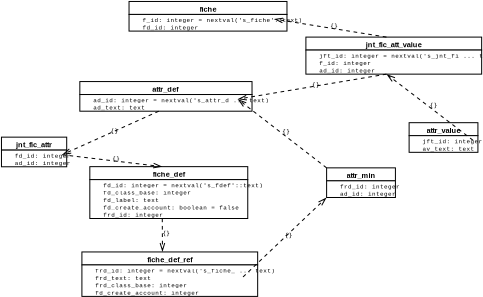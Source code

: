 <?xml version="1.0" encoding="UTF-8"?>
<dia:diagram xmlns:dia="http://www.lysator.liu.se/~alla/dia/"><dia:layer name="Background" visible="true"><dia:object type="UML - Class" version="0" id="O0"><dia:attribute name="obj_pos"><dia:point val="8.839,18.068"/></dia:attribute><dia:attribute name="obj_bb"><dia:rectangle val="8.789,18.018;25.939,21.318"/></dia:attribute><dia:attribute name="elem_corner"><dia:point val="8.839,18.068"/></dia:attribute><dia:attribute name="elem_width"><dia:real val="17.05"/></dia:attribute><dia:attribute name="elem_height"><dia:real val="3.2"/></dia:attribute><dia:attribute name="name"><dia:string>#attr_def#</dia:string></dia:attribute><dia:attribute name="stereotype"><dia:string>##</dia:string></dia:attribute><dia:attribute name="comment"><dia:string>##</dia:string></dia:attribute><dia:attribute name="abstract"><dia:boolean val="false"/></dia:attribute><dia:attribute name="suppress_attributes"><dia:boolean val="false"/></dia:attribute><dia:attribute name="suppress_operations"><dia:boolean val="false"/></dia:attribute><dia:attribute name="visible_attributes"><dia:boolean val="true"/></dia:attribute><dia:attribute name="visible_operations"><dia:boolean val="false"/></dia:attribute><dia:attribute name="visible_comments"><dia:boolean val="false"/></dia:attribute><dia:attribute name="foreground_color"><dia:color val="#000000"/></dia:attribute><dia:attribute name="background_color"><dia:color val="#ffffff"/></dia:attribute><dia:attribute name="normal_font"><dia:font family="courier new" style="0" name="Courier"/></dia:attribute><dia:attribute name="abstract_font"><dia:font family="Courier New" style="4" name="Courier-Bold"/></dia:attribute><dia:attribute name="polymorphic_font"><dia:font family="monospace" style="8" name="Courier"/></dia:attribute><dia:attribute name="classname_font"><dia:font family="arial" style="80" name="Helvetica-Bold"/></dia:attribute><dia:attribute name="abstract_classname_font"><dia:font family="Arial" style="84" name="Helvetica-Bold"/></dia:attribute><dia:attribute name="comment_font"><dia:font family="sans" style="8" name="Courier"/></dia:attribute><dia:attribute name="font_height"><dia:real val="0.8"/></dia:attribute><dia:attribute name="polymorphic_font_height"><dia:real val="0.8"/></dia:attribute><dia:attribute name="abstract_font_height"><dia:real val="0.8"/></dia:attribute><dia:attribute name="classname_font_height"><dia:real val="1"/></dia:attribute><dia:attribute name="abstract_classname_font_height"><dia:real val="1"/></dia:attribute><dia:attribute name="comment_font_height"><dia:real val="1"/></dia:attribute><dia:attribute name="attributes"><dia:composite type="umlattribute"><dia:attribute name="name"><dia:string>#  ad_id#</dia:string></dia:attribute><dia:attribute name="type"><dia:string>#integer#</dia:string></dia:attribute><dia:attribute name="value"><dia:string>#nextval('s_attr_d ... text)#</dia:string></dia:attribute><dia:attribute name="comment"><dia:string>##</dia:string></dia:attribute><dia:attribute name="visibility"><dia:enum val="3"/></dia:attribute><dia:attribute name="abstract"><dia:boolean val="false"/></dia:attribute><dia:attribute name="class_scope"><dia:boolean val="false"/></dia:attribute></dia:composite><dia:composite type="umlattribute"><dia:attribute name="name"><dia:string>#  ad_text#</dia:string></dia:attribute><dia:attribute name="type"><dia:string>#text#</dia:string></dia:attribute><dia:attribute name="value"><dia:string>##</dia:string></dia:attribute><dia:attribute name="comment"><dia:string>##</dia:string></dia:attribute><dia:attribute name="visibility"><dia:enum val="3"/></dia:attribute><dia:attribute name="abstract"><dia:boolean val="false"/></dia:attribute><dia:attribute name="class_scope"><dia:boolean val="false"/></dia:attribute></dia:composite></dia:attribute><dia:attribute name="operations"/><dia:attribute name="template"><dia:boolean val="false"/></dia:attribute><dia:attribute name="templates"/></dia:object><dia:object type="UML - Class" version="0" id="O1"><dia:attribute name="obj_pos"><dia:point val="35.489,27.387"/></dia:attribute><dia:attribute name="obj_bb"><dia:rectangle val="35.439,27.337;42.439,30.637"/></dia:attribute><dia:attribute name="elem_corner"><dia:point val="35.489,27.387"/></dia:attribute><dia:attribute name="elem_width"><dia:real val="6.9"/></dia:attribute><dia:attribute name="elem_height"><dia:real val="3.2"/></dia:attribute><dia:attribute name="name"><dia:string>#attr_min#</dia:string></dia:attribute><dia:attribute name="stereotype"><dia:string>##</dia:string></dia:attribute><dia:attribute name="comment"><dia:string>##</dia:string></dia:attribute><dia:attribute name="abstract"><dia:boolean val="false"/></dia:attribute><dia:attribute name="suppress_attributes"><dia:boolean val="false"/></dia:attribute><dia:attribute name="suppress_operations"><dia:boolean val="false"/></dia:attribute><dia:attribute name="visible_attributes"><dia:boolean val="true"/></dia:attribute><dia:attribute name="visible_operations"><dia:boolean val="false"/></dia:attribute><dia:attribute name="visible_comments"><dia:boolean val="false"/></dia:attribute><dia:attribute name="foreground_color"><dia:color val="#000000"/></dia:attribute><dia:attribute name="background_color"><dia:color val="#ffffff"/></dia:attribute><dia:attribute name="normal_font"><dia:font family="courier new" style="0" name="Courier"/></dia:attribute><dia:attribute name="abstract_font"><dia:font family="Courier New" style="4" name="Courier-Bold"/></dia:attribute><dia:attribute name="polymorphic_font"><dia:font family="monospace" style="8" name="Courier"/></dia:attribute><dia:attribute name="classname_font"><dia:font family="arial" style="80" name="Helvetica-Bold"/></dia:attribute><dia:attribute name="abstract_classname_font"><dia:font family="Arial" style="84" name="Helvetica-Bold"/></dia:attribute><dia:attribute name="comment_font"><dia:font family="sans" style="8" name="Courier"/></dia:attribute><dia:attribute name="font_height"><dia:real val="0.8"/></dia:attribute><dia:attribute name="polymorphic_font_height"><dia:real val="0.8"/></dia:attribute><dia:attribute name="abstract_font_height"><dia:real val="0.8"/></dia:attribute><dia:attribute name="classname_font_height"><dia:real val="1"/></dia:attribute><dia:attribute name="abstract_classname_font_height"><dia:real val="1"/></dia:attribute><dia:attribute name="comment_font_height"><dia:real val="1"/></dia:attribute><dia:attribute name="attributes"><dia:composite type="umlattribute"><dia:attribute name="name"><dia:string>#  frd_id#</dia:string></dia:attribute><dia:attribute name="type"><dia:string>#integer#</dia:string></dia:attribute><dia:attribute name="value"><dia:string>##</dia:string></dia:attribute><dia:attribute name="comment"><dia:string>##</dia:string></dia:attribute><dia:attribute name="visibility"><dia:enum val="3"/></dia:attribute><dia:attribute name="abstract"><dia:boolean val="false"/></dia:attribute><dia:attribute name="class_scope"><dia:boolean val="false"/></dia:attribute></dia:composite><dia:composite type="umlattribute"><dia:attribute name="name"><dia:string>#  ad_id#</dia:string></dia:attribute><dia:attribute name="type"><dia:string>#integer#</dia:string></dia:attribute><dia:attribute name="value"><dia:string>##</dia:string></dia:attribute><dia:attribute name="comment"><dia:string>##</dia:string></dia:attribute><dia:attribute name="visibility"><dia:enum val="3"/></dia:attribute><dia:attribute name="abstract"><dia:boolean val="false"/></dia:attribute><dia:attribute name="class_scope"><dia:boolean val="false"/></dia:attribute></dia:composite></dia:attribute><dia:attribute name="operations"/><dia:attribute name="template"><dia:boolean val="false"/></dia:attribute><dia:attribute name="templates"/></dia:object><dia:object type="UML - Class" version="0" id="O2"><dia:attribute name="obj_pos"><dia:point val="44.398,22.509"/></dia:attribute><dia:attribute name="obj_bb"><dia:rectangle val="44.348,22.459;51.348,25.759"/></dia:attribute><dia:attribute name="elem_corner"><dia:point val="44.398,22.509"/></dia:attribute><dia:attribute name="elem_width"><dia:real val="6.9"/></dia:attribute><dia:attribute name="elem_height"><dia:real val="3.2"/></dia:attribute><dia:attribute name="name"><dia:string>#attr_value#</dia:string></dia:attribute><dia:attribute name="stereotype"><dia:string>##</dia:string></dia:attribute><dia:attribute name="comment"><dia:string>##</dia:string></dia:attribute><dia:attribute name="abstract"><dia:boolean val="false"/></dia:attribute><dia:attribute name="suppress_attributes"><dia:boolean val="false"/></dia:attribute><dia:attribute name="suppress_operations"><dia:boolean val="false"/></dia:attribute><dia:attribute name="visible_attributes"><dia:boolean val="true"/></dia:attribute><dia:attribute name="visible_operations"><dia:boolean val="false"/></dia:attribute><dia:attribute name="visible_comments"><dia:boolean val="false"/></dia:attribute><dia:attribute name="foreground_color"><dia:color val="#000000"/></dia:attribute><dia:attribute name="background_color"><dia:color val="#ffffff"/></dia:attribute><dia:attribute name="normal_font"><dia:font family="courier new" style="0" name="Courier"/></dia:attribute><dia:attribute name="abstract_font"><dia:font family="Courier New" style="4" name="Courier-Bold"/></dia:attribute><dia:attribute name="polymorphic_font"><dia:font family="monospace" style="8" name="Courier"/></dia:attribute><dia:attribute name="classname_font"><dia:font family="arial" style="80" name="Helvetica-Bold"/></dia:attribute><dia:attribute name="abstract_classname_font"><dia:font family="Arial" style="84" name="Helvetica-Bold"/></dia:attribute><dia:attribute name="comment_font"><dia:font family="sans" style="8" name="Courier"/></dia:attribute><dia:attribute name="font_height"><dia:real val="0.8"/></dia:attribute><dia:attribute name="polymorphic_font_height"><dia:real val="0.8"/></dia:attribute><dia:attribute name="abstract_font_height"><dia:real val="0.8"/></dia:attribute><dia:attribute name="classname_font_height"><dia:real val="1"/></dia:attribute><dia:attribute name="abstract_classname_font_height"><dia:real val="1"/></dia:attribute><dia:attribute name="comment_font_height"><dia:real val="1"/></dia:attribute><dia:attribute name="attributes"><dia:composite type="umlattribute"><dia:attribute name="name"><dia:string>#  jft_id#</dia:string></dia:attribute><dia:attribute name="type"><dia:string>#integer#</dia:string></dia:attribute><dia:attribute name="value"><dia:string>##</dia:string></dia:attribute><dia:attribute name="comment"><dia:string>##</dia:string></dia:attribute><dia:attribute name="visibility"><dia:enum val="3"/></dia:attribute><dia:attribute name="abstract"><dia:boolean val="false"/></dia:attribute><dia:attribute name="class_scope"><dia:boolean val="false"/></dia:attribute></dia:composite><dia:composite type="umlattribute"><dia:attribute name="name"><dia:string>#  av_text#</dia:string></dia:attribute><dia:attribute name="type"><dia:string>#text#</dia:string></dia:attribute><dia:attribute name="value"><dia:string>##</dia:string></dia:attribute><dia:attribute name="comment"><dia:string>##</dia:string></dia:attribute><dia:attribute name="visibility"><dia:enum val="3"/></dia:attribute><dia:attribute name="abstract"><dia:boolean val="false"/></dia:attribute><dia:attribute name="class_scope"><dia:boolean val="false"/></dia:attribute></dia:composite></dia:attribute><dia:attribute name="operations"/><dia:attribute name="template"><dia:boolean val="false"/></dia:attribute><dia:attribute name="templates"/></dia:object><dia:object type="UML - Class" version="0" id="O3"><dia:attribute name="obj_pos"><dia:point val="14.153,9.418"/></dia:attribute><dia:attribute name="obj_bb"><dia:rectangle val="14.103,9.368;29.853,12.668"/></dia:attribute><dia:attribute name="elem_corner"><dia:point val="14.153,9.418"/></dia:attribute><dia:attribute name="elem_width"><dia:real val="15.65"/></dia:attribute><dia:attribute name="elem_height"><dia:real val="3.2"/></dia:attribute><dia:attribute name="name"><dia:string>#fiche#</dia:string></dia:attribute><dia:attribute name="stereotype"><dia:string>##</dia:string></dia:attribute><dia:attribute name="comment"><dia:string>##</dia:string></dia:attribute><dia:attribute name="abstract"><dia:boolean val="false"/></dia:attribute><dia:attribute name="suppress_attributes"><dia:boolean val="false"/></dia:attribute><dia:attribute name="suppress_operations"><dia:boolean val="false"/></dia:attribute><dia:attribute name="visible_attributes"><dia:boolean val="true"/></dia:attribute><dia:attribute name="visible_operations"><dia:boolean val="false"/></dia:attribute><dia:attribute name="visible_comments"><dia:boolean val="false"/></dia:attribute><dia:attribute name="foreground_color"><dia:color val="#000000"/></dia:attribute><dia:attribute name="background_color"><dia:color val="#ffffff"/></dia:attribute><dia:attribute name="normal_font"><dia:font family="courier new" style="0" name="Courier"/></dia:attribute><dia:attribute name="abstract_font"><dia:font family="Courier New" style="4" name="Courier-Bold"/></dia:attribute><dia:attribute name="polymorphic_font"><dia:font family="monospace" style="8" name="Courier"/></dia:attribute><dia:attribute name="classname_font"><dia:font family="arial" style="80" name="Helvetica-Bold"/></dia:attribute><dia:attribute name="abstract_classname_font"><dia:font family="Arial" style="84" name="Helvetica-Bold"/></dia:attribute><dia:attribute name="comment_font"><dia:font family="sans" style="8" name="Courier"/></dia:attribute><dia:attribute name="font_height"><dia:real val="0.8"/></dia:attribute><dia:attribute name="polymorphic_font_height"><dia:real val="0.8"/></dia:attribute><dia:attribute name="abstract_font_height"><dia:real val="0.8"/></dia:attribute><dia:attribute name="classname_font_height"><dia:real val="1"/></dia:attribute><dia:attribute name="abstract_classname_font_height"><dia:real val="1"/></dia:attribute><dia:attribute name="comment_font_height"><dia:real val="1"/></dia:attribute><dia:attribute name="attributes"><dia:composite type="umlattribute"><dia:attribute name="name"><dia:string>#  f_id#</dia:string></dia:attribute><dia:attribute name="type"><dia:string>#integer#</dia:string></dia:attribute><dia:attribute name="value"><dia:string>#nextval('s_fiche'::text)#</dia:string></dia:attribute><dia:attribute name="comment"><dia:string>##</dia:string></dia:attribute><dia:attribute name="visibility"><dia:enum val="3"/></dia:attribute><dia:attribute name="abstract"><dia:boolean val="false"/></dia:attribute><dia:attribute name="class_scope"><dia:boolean val="false"/></dia:attribute></dia:composite><dia:composite type="umlattribute"><dia:attribute name="name"><dia:string>#  fd_id#</dia:string></dia:attribute><dia:attribute name="type"><dia:string>#integer#</dia:string></dia:attribute><dia:attribute name="value"><dia:string>##</dia:string></dia:attribute><dia:attribute name="comment"><dia:string>##</dia:string></dia:attribute><dia:attribute name="visibility"><dia:enum val="3"/></dia:attribute><dia:attribute name="abstract"><dia:boolean val="false"/></dia:attribute><dia:attribute name="class_scope"><dia:boolean val="false"/></dia:attribute></dia:composite></dia:attribute><dia:attribute name="operations"/><dia:attribute name="template"><dia:boolean val="false"/></dia:attribute><dia:attribute name="templates"/></dia:object><dia:object type="UML - Class" version="0" id="O4"><dia:attribute name="obj_pos"><dia:point val="9.918,27.256"/></dia:attribute><dia:attribute name="obj_bb"><dia:rectangle val="9.867,27.206;25.617,32.906"/></dia:attribute><dia:attribute name="elem_corner"><dia:point val="9.918,27.256"/></dia:attribute><dia:attribute name="elem_width"><dia:real val="15.65"/></dia:attribute><dia:attribute name="elem_height"><dia:real val="5.6"/></dia:attribute><dia:attribute name="name"><dia:string>#fiche_def#</dia:string></dia:attribute><dia:attribute name="stereotype"><dia:string>##</dia:string></dia:attribute><dia:attribute name="comment"><dia:string>##</dia:string></dia:attribute><dia:attribute name="abstract"><dia:boolean val="false"/></dia:attribute><dia:attribute name="suppress_attributes"><dia:boolean val="false"/></dia:attribute><dia:attribute name="suppress_operations"><dia:boolean val="false"/></dia:attribute><dia:attribute name="visible_attributes"><dia:boolean val="true"/></dia:attribute><dia:attribute name="visible_operations"><dia:boolean val="false"/></dia:attribute><dia:attribute name="visible_comments"><dia:boolean val="false"/></dia:attribute><dia:attribute name="foreground_color"><dia:color val="#000000"/></dia:attribute><dia:attribute name="background_color"><dia:color val="#ffffff"/></dia:attribute><dia:attribute name="normal_font"><dia:font family="courier new" style="0" name="Courier"/></dia:attribute><dia:attribute name="abstract_font"><dia:font family="Courier New" style="4" name="Courier-Bold"/></dia:attribute><dia:attribute name="polymorphic_font"><dia:font family="monospace" style="8" name="Courier"/></dia:attribute><dia:attribute name="classname_font"><dia:font family="arial" style="80" name="Helvetica-Bold"/></dia:attribute><dia:attribute name="abstract_classname_font"><dia:font family="Arial" style="84" name="Helvetica-Bold"/></dia:attribute><dia:attribute name="comment_font"><dia:font family="sans" style="8" name="Courier"/></dia:attribute><dia:attribute name="font_height"><dia:real val="0.8"/></dia:attribute><dia:attribute name="polymorphic_font_height"><dia:real val="0.8"/></dia:attribute><dia:attribute name="abstract_font_height"><dia:real val="0.8"/></dia:attribute><dia:attribute name="classname_font_height"><dia:real val="1"/></dia:attribute><dia:attribute name="abstract_classname_font_height"><dia:real val="1"/></dia:attribute><dia:attribute name="comment_font_height"><dia:real val="1"/></dia:attribute><dia:attribute name="attributes"><dia:composite type="umlattribute"><dia:attribute name="name"><dia:string>#  fd_id#</dia:string></dia:attribute><dia:attribute name="type"><dia:string>#integer#</dia:string></dia:attribute><dia:attribute name="value"><dia:string>#nextval('s_fdef'::text)#</dia:string></dia:attribute><dia:attribute name="comment"><dia:string>##</dia:string></dia:attribute><dia:attribute name="visibility"><dia:enum val="3"/></dia:attribute><dia:attribute name="abstract"><dia:boolean val="false"/></dia:attribute><dia:attribute name="class_scope"><dia:boolean val="false"/></dia:attribute></dia:composite><dia:composite type="umlattribute"><dia:attribute name="name"><dia:string>#  fd_class_base#</dia:string></dia:attribute><dia:attribute name="type"><dia:string>#integer#</dia:string></dia:attribute><dia:attribute name="value"><dia:string>##</dia:string></dia:attribute><dia:attribute name="comment"><dia:string>##</dia:string></dia:attribute><dia:attribute name="visibility"><dia:enum val="3"/></dia:attribute><dia:attribute name="abstract"><dia:boolean val="false"/></dia:attribute><dia:attribute name="class_scope"><dia:boolean val="false"/></dia:attribute></dia:composite><dia:composite type="umlattribute"><dia:attribute name="name"><dia:string>#  fd_label#</dia:string></dia:attribute><dia:attribute name="type"><dia:string>#text#</dia:string></dia:attribute><dia:attribute name="value"><dia:string>##</dia:string></dia:attribute><dia:attribute name="comment"><dia:string>##</dia:string></dia:attribute><dia:attribute name="visibility"><dia:enum val="3"/></dia:attribute><dia:attribute name="abstract"><dia:boolean val="false"/></dia:attribute><dia:attribute name="class_scope"><dia:boolean val="false"/></dia:attribute></dia:composite><dia:composite type="umlattribute"><dia:attribute name="name"><dia:string>#  fd_create_account#</dia:string></dia:attribute><dia:attribute name="type"><dia:string>#boolean#</dia:string></dia:attribute><dia:attribute name="value"><dia:string>#false#</dia:string></dia:attribute><dia:attribute name="comment"><dia:string>##</dia:string></dia:attribute><dia:attribute name="visibility"><dia:enum val="3"/></dia:attribute><dia:attribute name="abstract"><dia:boolean val="false"/></dia:attribute><dia:attribute name="class_scope"><dia:boolean val="false"/></dia:attribute></dia:composite><dia:composite type="umlattribute"><dia:attribute name="name"><dia:string>#  frd_id#</dia:string></dia:attribute><dia:attribute name="type"><dia:string>#integer#</dia:string></dia:attribute><dia:attribute name="value"><dia:string>##</dia:string></dia:attribute><dia:attribute name="comment"><dia:string>##</dia:string></dia:attribute><dia:attribute name="visibility"><dia:enum val="3"/></dia:attribute><dia:attribute name="abstract"><dia:boolean val="false"/></dia:attribute><dia:attribute name="class_scope"><dia:boolean val="false"/></dia:attribute></dia:composite></dia:attribute><dia:attribute name="operations"/><dia:attribute name="template"><dia:boolean val="false"/></dia:attribute><dia:attribute name="templates"/></dia:object><dia:object type="UML - Class" version="0" id="O5"><dia:attribute name="obj_pos"><dia:point val="9.063,36.468"/></dia:attribute><dia:attribute name="obj_bb"><dia:rectangle val="9.013,36.418;26.513,41.318"/></dia:attribute><dia:attribute name="elem_corner"><dia:point val="9.063,36.468"/></dia:attribute><dia:attribute name="elem_width"><dia:real val="17.4"/></dia:attribute><dia:attribute name="elem_height"><dia:real val="4.8"/></dia:attribute><dia:attribute name="name"><dia:string>#fiche_def_ref#</dia:string></dia:attribute><dia:attribute name="stereotype"><dia:string>##</dia:string></dia:attribute><dia:attribute name="comment"><dia:string>##</dia:string></dia:attribute><dia:attribute name="abstract"><dia:boolean val="false"/></dia:attribute><dia:attribute name="suppress_attributes"><dia:boolean val="false"/></dia:attribute><dia:attribute name="suppress_operations"><dia:boolean val="false"/></dia:attribute><dia:attribute name="visible_attributes"><dia:boolean val="true"/></dia:attribute><dia:attribute name="visible_operations"><dia:boolean val="false"/></dia:attribute><dia:attribute name="visible_comments"><dia:boolean val="false"/></dia:attribute><dia:attribute name="foreground_color"><dia:color val="#000000"/></dia:attribute><dia:attribute name="background_color"><dia:color val="#ffffff"/></dia:attribute><dia:attribute name="normal_font"><dia:font family="courier new" style="0" name="Courier"/></dia:attribute><dia:attribute name="abstract_font"><dia:font family="Courier New" style="4" name="Courier-Bold"/></dia:attribute><dia:attribute name="polymorphic_font"><dia:font family="monospace" style="8" name="Courier"/></dia:attribute><dia:attribute name="classname_font"><dia:font family="arial" style="80" name="Helvetica-Bold"/></dia:attribute><dia:attribute name="abstract_classname_font"><dia:font family="Arial" style="84" name="Helvetica-Bold"/></dia:attribute><dia:attribute name="comment_font"><dia:font family="sans" style="8" name="Courier"/></dia:attribute><dia:attribute name="font_height"><dia:real val="0.8"/></dia:attribute><dia:attribute name="polymorphic_font_height"><dia:real val="0.8"/></dia:attribute><dia:attribute name="abstract_font_height"><dia:real val="0.8"/></dia:attribute><dia:attribute name="classname_font_height"><dia:real val="1"/></dia:attribute><dia:attribute name="abstract_classname_font_height"><dia:real val="1"/></dia:attribute><dia:attribute name="comment_font_height"><dia:real val="1"/></dia:attribute><dia:attribute name="attributes"><dia:composite type="umlattribute"><dia:attribute name="name"><dia:string>#  frd_id#</dia:string></dia:attribute><dia:attribute name="type"><dia:string>#integer#</dia:string></dia:attribute><dia:attribute name="value"><dia:string>#nextval('s_fiche_ ... text)#</dia:string></dia:attribute><dia:attribute name="comment"><dia:string>##</dia:string></dia:attribute><dia:attribute name="visibility"><dia:enum val="3"/></dia:attribute><dia:attribute name="abstract"><dia:boolean val="false"/></dia:attribute><dia:attribute name="class_scope"><dia:boolean val="false"/></dia:attribute></dia:composite><dia:composite type="umlattribute"><dia:attribute name="name"><dia:string>#  frd_text#</dia:string></dia:attribute><dia:attribute name="type"><dia:string>#text#</dia:string></dia:attribute><dia:attribute name="value"><dia:string>##</dia:string></dia:attribute><dia:attribute name="comment"><dia:string>##</dia:string></dia:attribute><dia:attribute name="visibility"><dia:enum val="3"/></dia:attribute><dia:attribute name="abstract"><dia:boolean val="false"/></dia:attribute><dia:attribute name="class_scope"><dia:boolean val="false"/></dia:attribute></dia:composite><dia:composite type="umlattribute"><dia:attribute name="name"><dia:string>#  frd_class_base#</dia:string></dia:attribute><dia:attribute name="type"><dia:string>#integer#</dia:string></dia:attribute><dia:attribute name="value"><dia:string>##</dia:string></dia:attribute><dia:attribute name="comment"><dia:string>##</dia:string></dia:attribute><dia:attribute name="visibility"><dia:enum val="3"/></dia:attribute><dia:attribute name="abstract"><dia:boolean val="false"/></dia:attribute><dia:attribute name="class_scope"><dia:boolean val="false"/></dia:attribute></dia:composite><dia:composite type="umlattribute"><dia:attribute name="name"><dia:string>#  fd_create_account#</dia:string></dia:attribute><dia:attribute name="type"><dia:string>#integer#</dia:string></dia:attribute><dia:attribute name="value"><dia:string>##</dia:string></dia:attribute><dia:attribute name="comment"><dia:string>##</dia:string></dia:attribute><dia:attribute name="visibility"><dia:enum val="3"/></dia:attribute><dia:attribute name="abstract"><dia:boolean val="false"/></dia:attribute><dia:attribute name="class_scope"><dia:boolean val="false"/></dia:attribute></dia:composite></dia:attribute><dia:attribute name="operations"/><dia:attribute name="template"><dia:boolean val="false"/></dia:attribute><dia:attribute name="templates"/></dia:object><dia:object type="UML - Class" version="0" id="O6"><dia:attribute name="obj_pos"><dia:point val="33.252,13.266"/></dia:attribute><dia:attribute name="obj_bb"><dia:rectangle val="33.202,13.216;50.702,17.316"/></dia:attribute><dia:attribute name="elem_corner"><dia:point val="33.252,13.266"/></dia:attribute><dia:attribute name="elem_width"><dia:real val="17.4"/></dia:attribute><dia:attribute name="elem_height"><dia:real val="4"/></dia:attribute><dia:attribute name="name"><dia:string>#jnt_fic_att_value#</dia:string></dia:attribute><dia:attribute name="stereotype"><dia:string>##</dia:string></dia:attribute><dia:attribute name="comment"><dia:string>##</dia:string></dia:attribute><dia:attribute name="abstract"><dia:boolean val="false"/></dia:attribute><dia:attribute name="suppress_attributes"><dia:boolean val="false"/></dia:attribute><dia:attribute name="suppress_operations"><dia:boolean val="false"/></dia:attribute><dia:attribute name="visible_attributes"><dia:boolean val="true"/></dia:attribute><dia:attribute name="visible_operations"><dia:boolean val="false"/></dia:attribute><dia:attribute name="visible_comments"><dia:boolean val="false"/></dia:attribute><dia:attribute name="foreground_color"><dia:color val="#000000"/></dia:attribute><dia:attribute name="background_color"><dia:color val="#ffffff"/></dia:attribute><dia:attribute name="normal_font"><dia:font family="courier new" style="0" name="Courier"/></dia:attribute><dia:attribute name="abstract_font"><dia:font family="Courier New" style="4" name="Courier-Bold"/></dia:attribute><dia:attribute name="polymorphic_font"><dia:font family="monospace" style="8" name="Courier"/></dia:attribute><dia:attribute name="classname_font"><dia:font family="arial" style="80" name="Helvetica-Bold"/></dia:attribute><dia:attribute name="abstract_classname_font"><dia:font family="Arial" style="84" name="Helvetica-Bold"/></dia:attribute><dia:attribute name="comment_font"><dia:font family="sans" style="8" name="Courier"/></dia:attribute><dia:attribute name="font_height"><dia:real val="0.8"/></dia:attribute><dia:attribute name="polymorphic_font_height"><dia:real val="0.8"/></dia:attribute><dia:attribute name="abstract_font_height"><dia:real val="0.8"/></dia:attribute><dia:attribute name="classname_font_height"><dia:real val="1"/></dia:attribute><dia:attribute name="abstract_classname_font_height"><dia:real val="1"/></dia:attribute><dia:attribute name="comment_font_height"><dia:real val="1"/></dia:attribute><dia:attribute name="attributes"><dia:composite type="umlattribute"><dia:attribute name="name"><dia:string>#  jft_id#</dia:string></dia:attribute><dia:attribute name="type"><dia:string>#integer#</dia:string></dia:attribute><dia:attribute name="value"><dia:string>#nextval('s_jnt_fi ... text)#</dia:string></dia:attribute><dia:attribute name="comment"><dia:string>##</dia:string></dia:attribute><dia:attribute name="visibility"><dia:enum val="3"/></dia:attribute><dia:attribute name="abstract"><dia:boolean val="false"/></dia:attribute><dia:attribute name="class_scope"><dia:boolean val="false"/></dia:attribute></dia:composite><dia:composite type="umlattribute"><dia:attribute name="name"><dia:string>#  f_id#</dia:string></dia:attribute><dia:attribute name="type"><dia:string>#integer#</dia:string></dia:attribute><dia:attribute name="value"><dia:string>##</dia:string></dia:attribute><dia:attribute name="comment"><dia:string>##</dia:string></dia:attribute><dia:attribute name="visibility"><dia:enum val="3"/></dia:attribute><dia:attribute name="abstract"><dia:boolean val="false"/></dia:attribute><dia:attribute name="class_scope"><dia:boolean val="false"/></dia:attribute></dia:composite><dia:composite type="umlattribute"><dia:attribute name="name"><dia:string>#  ad_id#</dia:string></dia:attribute><dia:attribute name="type"><dia:string>#integer#</dia:string></dia:attribute><dia:attribute name="value"><dia:string>##</dia:string></dia:attribute><dia:attribute name="comment"><dia:string>##</dia:string></dia:attribute><dia:attribute name="visibility"><dia:enum val="3"/></dia:attribute><dia:attribute name="abstract"><dia:boolean val="false"/></dia:attribute><dia:attribute name="class_scope"><dia:boolean val="false"/></dia:attribute></dia:composite></dia:attribute><dia:attribute name="operations"/><dia:attribute name="template"><dia:boolean val="false"/></dia:attribute><dia:attribute name="templates"/></dia:object><dia:object type="UML - Class" version="0" id="O7"><dia:attribute name="obj_pos"><dia:point val="0.376,24.07"/></dia:attribute><dia:attribute name="obj_bb"><dia:rectangle val="0.326,24.02;6.976,27.32"/></dia:attribute><dia:attribute name="elem_corner"><dia:point val="0.376,24.07"/></dia:attribute><dia:attribute name="elem_width"><dia:real val="6.55"/></dia:attribute><dia:attribute name="elem_height"><dia:real val="3.2"/></dia:attribute><dia:attribute name="name"><dia:string>#jnt_fic_attr#</dia:string></dia:attribute><dia:attribute name="stereotype"><dia:string>##</dia:string></dia:attribute><dia:attribute name="comment"><dia:string>##</dia:string></dia:attribute><dia:attribute name="abstract"><dia:boolean val="false"/></dia:attribute><dia:attribute name="suppress_attributes"><dia:boolean val="false"/></dia:attribute><dia:attribute name="suppress_operations"><dia:boolean val="false"/></dia:attribute><dia:attribute name="visible_attributes"><dia:boolean val="true"/></dia:attribute><dia:attribute name="visible_operations"><dia:boolean val="false"/></dia:attribute><dia:attribute name="visible_comments"><dia:boolean val="false"/></dia:attribute><dia:attribute name="foreground_color"><dia:color val="#000000"/></dia:attribute><dia:attribute name="background_color"><dia:color val="#ffffff"/></dia:attribute><dia:attribute name="normal_font"><dia:font family="courier new" style="0" name="Courier"/></dia:attribute><dia:attribute name="abstract_font"><dia:font family="Courier New" style="4" name="Courier-Bold"/></dia:attribute><dia:attribute name="polymorphic_font"><dia:font family="monospace" style="8" name="Courier"/></dia:attribute><dia:attribute name="classname_font"><dia:font family="arial" style="80" name="Helvetica-Bold"/></dia:attribute><dia:attribute name="abstract_classname_font"><dia:font family="Arial" style="84" name="Helvetica-Bold"/></dia:attribute><dia:attribute name="comment_font"><dia:font family="sans" style="8" name="Courier"/></dia:attribute><dia:attribute name="font_height"><dia:real val="0.8"/></dia:attribute><dia:attribute name="polymorphic_font_height"><dia:real val="0.8"/></dia:attribute><dia:attribute name="abstract_font_height"><dia:real val="0.8"/></dia:attribute><dia:attribute name="classname_font_height"><dia:real val="1"/></dia:attribute><dia:attribute name="abstract_classname_font_height"><dia:real val="1"/></dia:attribute><dia:attribute name="comment_font_height"><dia:real val="1"/></dia:attribute><dia:attribute name="attributes"><dia:composite type="umlattribute"><dia:attribute name="name"><dia:string>#  fd_id#</dia:string></dia:attribute><dia:attribute name="type"><dia:string>#integer#</dia:string></dia:attribute><dia:attribute name="value"><dia:string>##</dia:string></dia:attribute><dia:attribute name="comment"><dia:string>##</dia:string></dia:attribute><dia:attribute name="visibility"><dia:enum val="3"/></dia:attribute><dia:attribute name="abstract"><dia:boolean val="false"/></dia:attribute><dia:attribute name="class_scope"><dia:boolean val="false"/></dia:attribute></dia:composite><dia:composite type="umlattribute"><dia:attribute name="name"><dia:string>#  ad_id#</dia:string></dia:attribute><dia:attribute name="type"><dia:string>#integer#</dia:string></dia:attribute><dia:attribute name="value"><dia:string>##</dia:string></dia:attribute><dia:attribute name="comment"><dia:string>##</dia:string></dia:attribute><dia:attribute name="visibility"><dia:enum val="3"/></dia:attribute><dia:attribute name="abstract"><dia:boolean val="false"/></dia:attribute><dia:attribute name="class_scope"><dia:boolean val="false"/></dia:attribute></dia:composite></dia:attribute><dia:attribute name="operations"/><dia:attribute name="template"><dia:boolean val="false"/></dia:attribute><dia:attribute name="templates"/></dia:object><dia:object type="UML - Constraint" version="0" id="O8"><dia:attribute name="obj_pos"><dia:point val="26.463,39.168"/></dia:attribute><dia:attribute name="obj_bb"><dia:rectangle val="26.393,30.263;35.801,39.238"/></dia:attribute><dia:attribute name="conn_endpoints"><dia:point val="26.463,39.168"/><dia:point val="35.489,30.587"/></dia:attribute><dia:attribute name="constraint"><dia:string>##</dia:string></dia:attribute><dia:attribute name="text_pos"><dia:point val="30.976,34.877"/></dia:attribute><dia:connections><dia:connection handle="0" to="O5" connection="11"/><dia:connection handle="1" to="O1" connection="5"/></dia:connections></dia:object><dia:object type="UML - Constraint" version="0" id="O9"><dia:attribute name="obj_pos"><dia:point val="35.489,27.387"/></dia:attribute><dia:attribute name="obj_bb"><dia:rectangle val="25.605,19.621;35.559,27.457"/></dia:attribute><dia:attribute name="conn_endpoints"><dia:point val="35.489,27.387"/><dia:point val="25.889,19.968"/></dia:attribute><dia:attribute name="constraint"><dia:string>##</dia:string></dia:attribute><dia:attribute name="text_pos"><dia:point val="30.689,23.678"/></dia:attribute><dia:connections><dia:connection handle="0" to="O1" connection="0"/><dia:connection handle="1" to="O0" connection="9"/></dia:connections></dia:object><dia:object type="UML - Constraint" version="0" id="O10"><dia:attribute name="obj_pos"><dia:point val="51.298,24.409"/></dia:attribute><dia:attribute name="obj_bb"><dia:rectangle val="41.669,16.918;51.368,24.479"/></dia:attribute><dia:attribute name="conn_endpoints"><dia:point val="51.298,24.409"/><dia:point val="41.952,17.266"/></dia:attribute><dia:attribute name="constraint"><dia:string>##</dia:string></dia:attribute><dia:attribute name="text_pos"><dia:point val="46.625,20.837"/></dia:attribute><dia:connections><dia:connection handle="0" to="O2" connection="9"/><dia:connection handle="1" to="O6" connection="6"/></dia:connections></dia:object><dia:object type="UML - Constraint" version="0" id="O11"><dia:attribute name="obj_pos"><dia:point val="17.742,32.856"/></dia:attribute><dia:attribute name="obj_bb"><dia:rectangle val="17.363,32.806;18.453,36.52"/></dia:attribute><dia:attribute name="conn_endpoints"><dia:point val="17.742,32.856"/><dia:point val="17.763,36.468"/></dia:attribute><dia:attribute name="constraint"><dia:string>##</dia:string></dia:attribute><dia:attribute name="text_pos"><dia:point val="17.753,34.662"/></dia:attribute><dia:connections><dia:connection handle="0" to="O4" connection="6"/><dia:connection handle="1" to="O5" connection="1"/></dia:connections></dia:object><dia:object type="UML - Constraint" version="0" id="O12"><dia:attribute name="obj_pos"><dia:point val="41.952,13.266"/></dia:attribute><dia:attribute name="obj_bb"><dia:rectangle val="29.69,10.915;42.009,13.323"/></dia:attribute><dia:attribute name="conn_endpoints"><dia:point val="41.952,13.266"/><dia:point val="29.803,11.318"/></dia:attribute><dia:attribute name="constraint"><dia:string>##</dia:string></dia:attribute><dia:attribute name="text_pos"><dia:point val="35.877,12.292"/></dia:attribute><dia:connections><dia:connection handle="0" to="O6" connection="1"/><dia:connection handle="1" to="O3" connection="9"/></dia:connections></dia:object><dia:object type="UML - Constraint" version="0" id="O13"><dia:attribute name="obj_pos"><dia:point val="41.952,17.266"/></dia:attribute><dia:attribute name="obj_bb"><dia:rectangle val="25.773,17.209;42.009,20.371"/></dia:attribute><dia:attribute name="conn_endpoints"><dia:point val="41.952,17.266"/><dia:point val="25.889,19.968"/></dia:attribute><dia:attribute name="constraint"><dia:string>##</dia:string></dia:attribute><dia:attribute name="text_pos"><dia:point val="33.92,18.617"/></dia:attribute><dia:connections><dia:connection handle="0" to="O6" connection="6"/><dia:connection handle="1" to="O0" connection="9"/></dia:connections></dia:object><dia:object type="UML - Constraint" version="0" id="O14"><dia:attribute name="obj_pos"><dia:point val="6.926,25.97"/></dia:attribute><dia:attribute name="obj_bb"><dia:rectangle val="6.87,25.915;17.839,27.659"/></dia:attribute><dia:attribute name="conn_endpoints"><dia:point val="6.926,25.97"/><dia:point val="17.742,27.256"/></dia:attribute><dia:attribute name="constraint"><dia:string>##</dia:string></dia:attribute><dia:attribute name="text_pos"><dia:point val="12.334,26.613"/></dia:attribute><dia:connections><dia:connection handle="0" to="O7" connection="9"/><dia:connection handle="1" to="O4" connection="1"/></dia:connections></dia:object><dia:object type="UML - Constraint" version="0" id="O15"><dia:attribute name="obj_pos"><dia:point val="17.364,21.268"/></dia:attribute><dia:attribute name="obj_bb"><dia:rectangle val="6.716,21.202;17.43,26.355"/></dia:attribute><dia:attribute name="conn_endpoints"><dia:point val="17.364,21.268"/><dia:point val="6.926,25.97"/></dia:attribute><dia:attribute name="constraint"><dia:string>##</dia:string></dia:attribute><dia:attribute name="text_pos"><dia:point val="12.145,23.619"/></dia:attribute><dia:connections><dia:connection handle="0" to="O0" connection="6"/><dia:connection handle="1" to="O7" connection="9"/></dia:connections></dia:object></dia:layer></dia:diagram>
